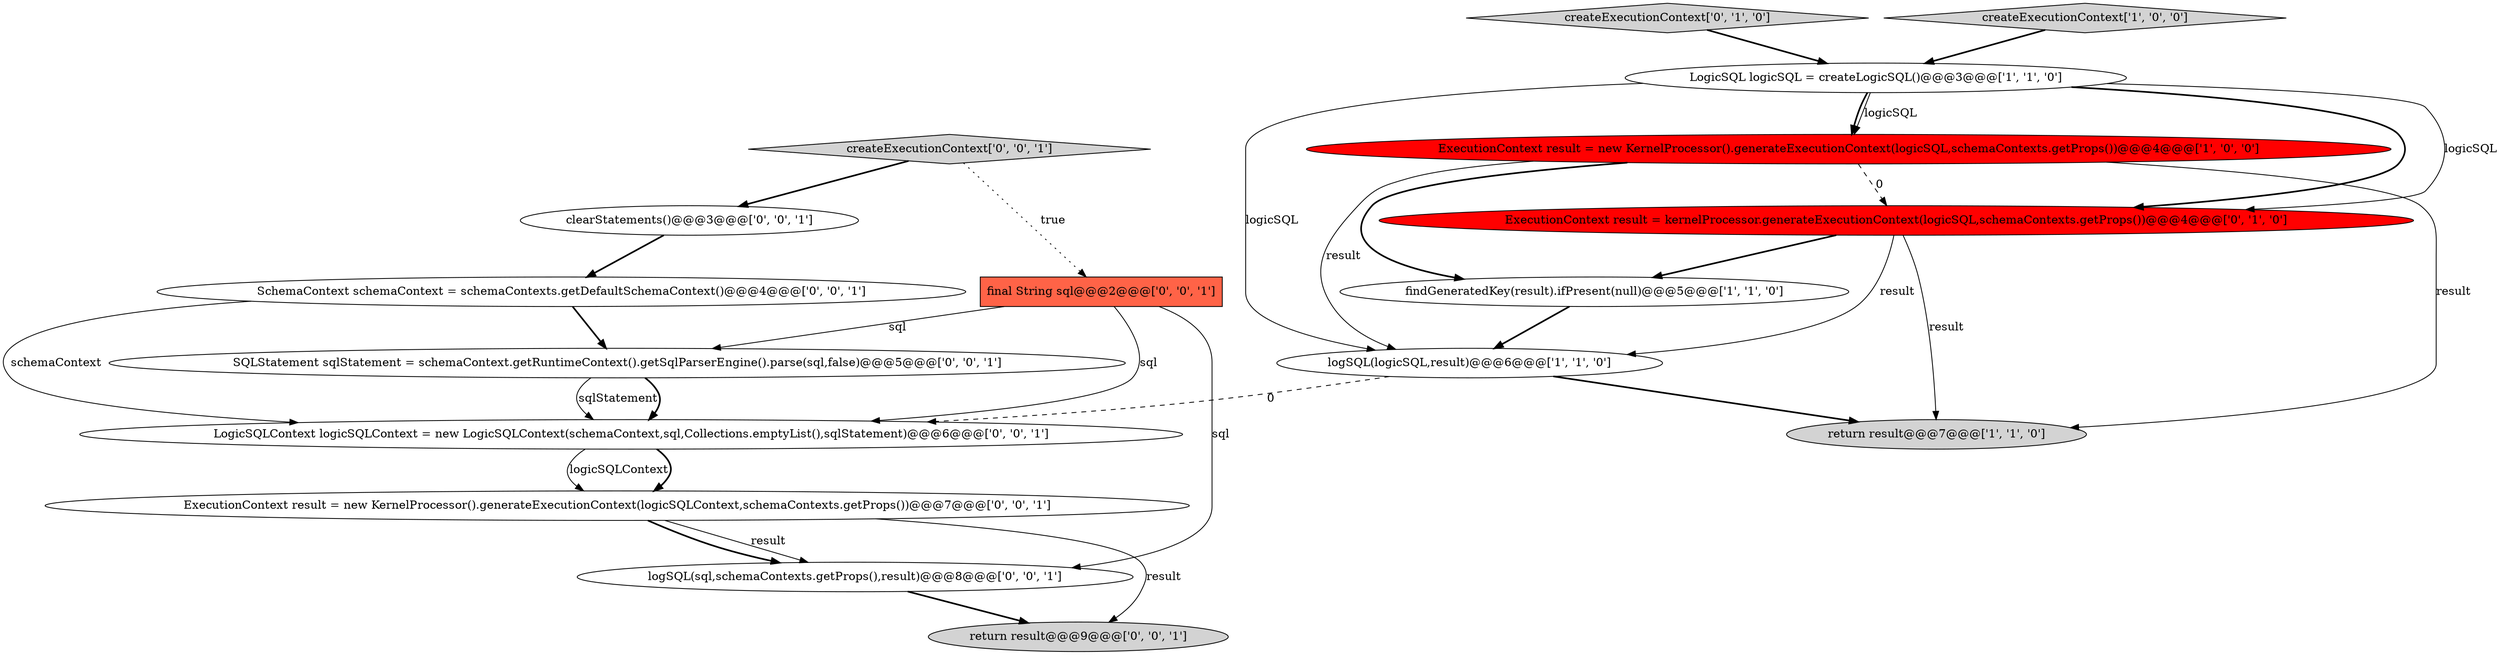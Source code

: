 digraph {
6 [style = filled, label = "ExecutionContext result = kernelProcessor.generateExecutionContext(logicSQL,schemaContexts.getProps())@@@4@@@['0', '1', '0']", fillcolor = red, shape = ellipse image = "AAA1AAABBB2BBB"];
7 [style = filled, label = "createExecutionContext['0', '1', '0']", fillcolor = lightgray, shape = diamond image = "AAA0AAABBB2BBB"];
14 [style = filled, label = "SQLStatement sqlStatement = schemaContext.getRuntimeContext().getSqlParserEngine().parse(sql,false)@@@5@@@['0', '0', '1']", fillcolor = white, shape = ellipse image = "AAA0AAABBB3BBB"];
12 [style = filled, label = "LogicSQLContext logicSQLContext = new LogicSQLContext(schemaContext,sql,Collections.emptyList(),sqlStatement)@@@6@@@['0', '0', '1']", fillcolor = white, shape = ellipse image = "AAA0AAABBB3BBB"];
11 [style = filled, label = "return result@@@9@@@['0', '0', '1']", fillcolor = lightgray, shape = ellipse image = "AAA0AAABBB3BBB"];
16 [style = filled, label = "SchemaContext schemaContext = schemaContexts.getDefaultSchemaContext()@@@4@@@['0', '0', '1']", fillcolor = white, shape = ellipse image = "AAA0AAABBB3BBB"];
13 [style = filled, label = "clearStatements()@@@3@@@['0', '0', '1']", fillcolor = white, shape = ellipse image = "AAA0AAABBB3BBB"];
5 [style = filled, label = "logSQL(logicSQL,result)@@@6@@@['1', '1', '0']", fillcolor = white, shape = ellipse image = "AAA0AAABBB1BBB"];
2 [style = filled, label = "ExecutionContext result = new KernelProcessor().generateExecutionContext(logicSQL,schemaContexts.getProps())@@@4@@@['1', '0', '0']", fillcolor = red, shape = ellipse image = "AAA1AAABBB1BBB"];
8 [style = filled, label = "final String sql@@@2@@@['0', '0', '1']", fillcolor = tomato, shape = box image = "AAA0AAABBB3BBB"];
10 [style = filled, label = "ExecutionContext result = new KernelProcessor().generateExecutionContext(logicSQLContext,schemaContexts.getProps())@@@7@@@['0', '0', '1']", fillcolor = white, shape = ellipse image = "AAA0AAABBB3BBB"];
9 [style = filled, label = "logSQL(sql,schemaContexts.getProps(),result)@@@8@@@['0', '0', '1']", fillcolor = white, shape = ellipse image = "AAA0AAABBB3BBB"];
4 [style = filled, label = "return result@@@7@@@['1', '1', '0']", fillcolor = lightgray, shape = ellipse image = "AAA0AAABBB1BBB"];
3 [style = filled, label = "createExecutionContext['1', '0', '0']", fillcolor = lightgray, shape = diamond image = "AAA0AAABBB1BBB"];
0 [style = filled, label = "findGeneratedKey(result).ifPresent(null)@@@5@@@['1', '1', '0']", fillcolor = white, shape = ellipse image = "AAA0AAABBB1BBB"];
15 [style = filled, label = "createExecutionContext['0', '0', '1']", fillcolor = lightgray, shape = diamond image = "AAA0AAABBB3BBB"];
1 [style = filled, label = "LogicSQL logicSQL = createLogicSQL()@@@3@@@['1', '1', '0']", fillcolor = white, shape = ellipse image = "AAA0AAABBB1BBB"];
14->12 [style = solid, label="sqlStatement"];
16->12 [style = solid, label="schemaContext"];
2->5 [style = solid, label="result"];
15->13 [style = bold, label=""];
12->10 [style = solid, label="logicSQLContext"];
7->1 [style = bold, label=""];
5->12 [style = dashed, label="0"];
9->11 [style = bold, label=""];
2->4 [style = solid, label="result"];
3->1 [style = bold, label=""];
6->5 [style = solid, label="result"];
6->0 [style = bold, label=""];
1->6 [style = solid, label="logicSQL"];
13->16 [style = bold, label=""];
1->5 [style = solid, label="logicSQL"];
1->2 [style = solid, label="logicSQL"];
2->0 [style = bold, label=""];
1->6 [style = bold, label=""];
12->10 [style = bold, label=""];
15->8 [style = dotted, label="true"];
14->12 [style = bold, label=""];
5->4 [style = bold, label=""];
2->6 [style = dashed, label="0"];
8->9 [style = solid, label="sql"];
6->4 [style = solid, label="result"];
8->14 [style = solid, label="sql"];
16->14 [style = bold, label=""];
1->2 [style = bold, label=""];
10->9 [style = solid, label="result"];
10->9 [style = bold, label=""];
10->11 [style = solid, label="result"];
8->12 [style = solid, label="sql"];
0->5 [style = bold, label=""];
}
